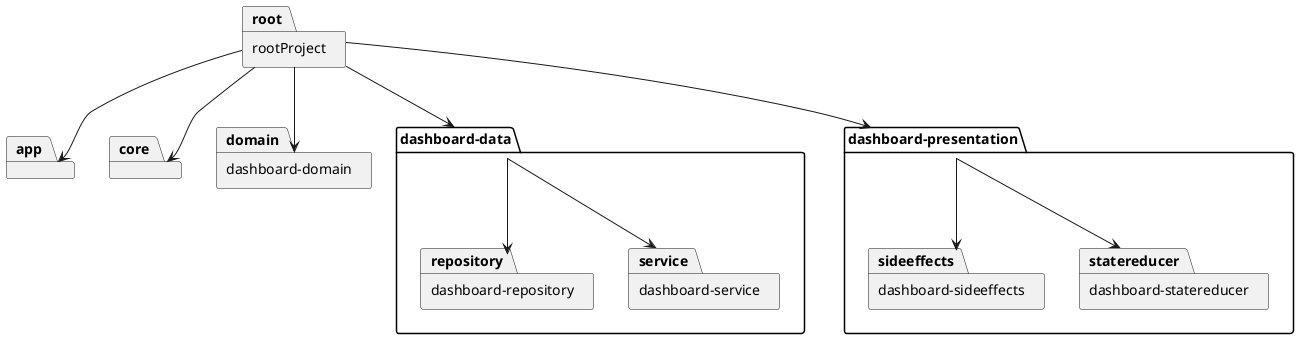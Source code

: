 @startuml
!define AWSPUML https://raw.githubusercontent.com/awslabs/aws-icons-for-plantuml/v14.0/Legacy/


package root as "rootProject"
package app
package core
package "dashboard-domain" as domain
package "dashboard-data" as data {
    package "dashboard-service" as service
    package "dashboard-repository" as repository
}
package "dashboard-presentation" as presentation {
    package "dashboard-statereducer" as statereducer
    package "dashboard-sideeffects" as sideeffects
}

root --> app
root --> core
root --> domain
root --> data
root --> presentation
data --> service
data --> repository
presentation --> statereducer
presentation --> sideeffects
@enduml